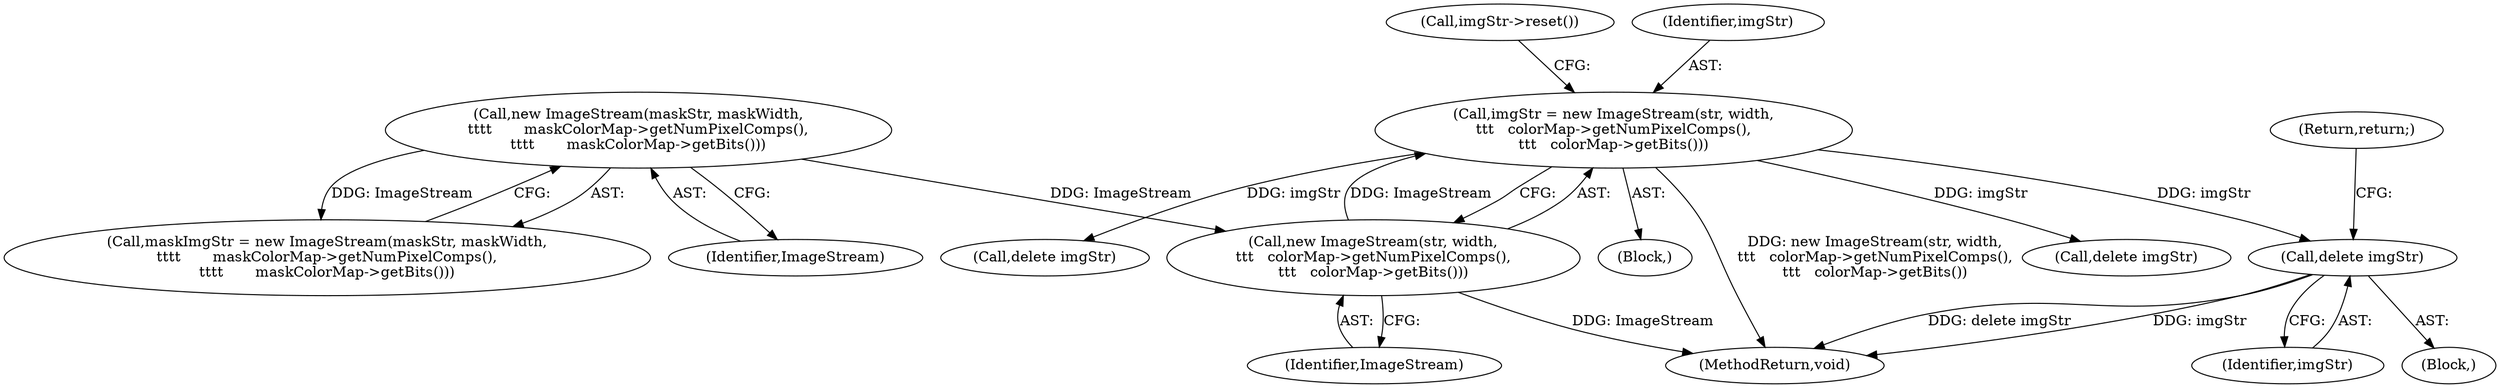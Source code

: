 digraph "0_poppler_7b2d314a61fd0e12f47c62996cb49ec0d1ba747a_3@pointer" {
"1000257" [label="(Call,delete imgStr)"];
"1000196" [label="(Call,imgStr = new ImageStream(str, width,\n\t\t\t   colorMap->getNumPixelComps(),\n\t\t\t   colorMap->getBits()))"];
"1000198" [label="(Call,new ImageStream(str, width,\n\t\t\t   colorMap->getNumPixelComps(),\n\t\t\t   colorMap->getBits()))"];
"1000119" [label="(Call,new ImageStream(maskStr, maskWidth,\n\t\t\t\t       maskColorMap->getNumPixelComps(),\n\t\t\t\t       maskColorMap->getBits()))"];
"1000196" [label="(Call,imgStr = new ImageStream(str, width,\n\t\t\t   colorMap->getNumPixelComps(),\n\t\t\t   colorMap->getBits()))"];
"1000199" [label="(Identifier,ImageStream)"];
"1000120" [label="(Identifier,ImageStream)"];
"1000119" [label="(Call,new ImageStream(maskStr, maskWidth,\n\t\t\t\t       maskColorMap->getNumPixelComps(),\n\t\t\t\t       maskColorMap->getBits()))"];
"1000115" [label="(Block,)"];
"1000198" [label="(Call,new ImageStream(str, width,\n\t\t\t   colorMap->getNumPixelComps(),\n\t\t\t   colorMap->getBits()))"];
"1000200" [label="(Call,imgStr->reset())"];
"1000197" [label="(Identifier,imgStr)"];
"1000348" [label="(MethodReturn,void)"];
"1000256" [label="(Block,)"];
"1000273" [label="(Call,delete imgStr)"];
"1000117" [label="(Call,maskImgStr = new ImageStream(maskStr, maskWidth,\n\t\t\t\t       maskColorMap->getNumPixelComps(),\n\t\t\t\t       maskColorMap->getBits()))"];
"1000259" [label="(Return,return;)"];
"1000346" [label="(Call,delete imgStr)"];
"1000257" [label="(Call,delete imgStr)"];
"1000258" [label="(Identifier,imgStr)"];
"1000257" -> "1000256"  [label="AST: "];
"1000257" -> "1000258"  [label="CFG: "];
"1000258" -> "1000257"  [label="AST: "];
"1000259" -> "1000257"  [label="CFG: "];
"1000257" -> "1000348"  [label="DDG: imgStr"];
"1000257" -> "1000348"  [label="DDG: delete imgStr"];
"1000196" -> "1000257"  [label="DDG: imgStr"];
"1000196" -> "1000115"  [label="AST: "];
"1000196" -> "1000198"  [label="CFG: "];
"1000197" -> "1000196"  [label="AST: "];
"1000198" -> "1000196"  [label="AST: "];
"1000200" -> "1000196"  [label="CFG: "];
"1000196" -> "1000348"  [label="DDG: new ImageStream(str, width,\n\t\t\t   colorMap->getNumPixelComps(),\n\t\t\t   colorMap->getBits())"];
"1000198" -> "1000196"  [label="DDG: ImageStream"];
"1000196" -> "1000273"  [label="DDG: imgStr"];
"1000196" -> "1000346"  [label="DDG: imgStr"];
"1000198" -> "1000199"  [label="CFG: "];
"1000199" -> "1000198"  [label="AST: "];
"1000198" -> "1000348"  [label="DDG: ImageStream"];
"1000119" -> "1000198"  [label="DDG: ImageStream"];
"1000119" -> "1000117"  [label="AST: "];
"1000119" -> "1000120"  [label="CFG: "];
"1000120" -> "1000119"  [label="AST: "];
"1000117" -> "1000119"  [label="CFG: "];
"1000119" -> "1000117"  [label="DDG: ImageStream"];
}
